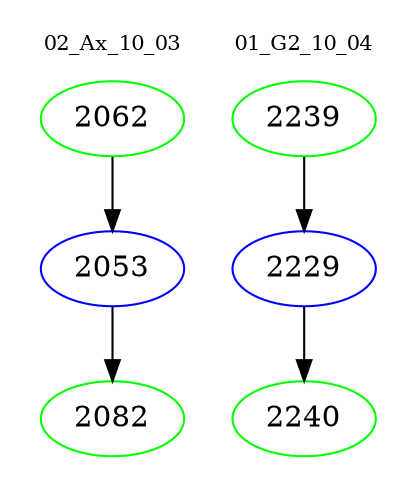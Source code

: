 digraph{
subgraph cluster_0 {
color = white
label = "02_Ax_10_03";
fontsize=10;
T0_2062 [label="2062", color="green"]
T0_2062 -> T0_2053 [color="black"]
T0_2053 [label="2053", color="blue"]
T0_2053 -> T0_2082 [color="black"]
T0_2082 [label="2082", color="green"]
}
subgraph cluster_1 {
color = white
label = "01_G2_10_04";
fontsize=10;
T1_2239 [label="2239", color="green"]
T1_2239 -> T1_2229 [color="black"]
T1_2229 [label="2229", color="blue"]
T1_2229 -> T1_2240 [color="black"]
T1_2240 [label="2240", color="green"]
}
}
